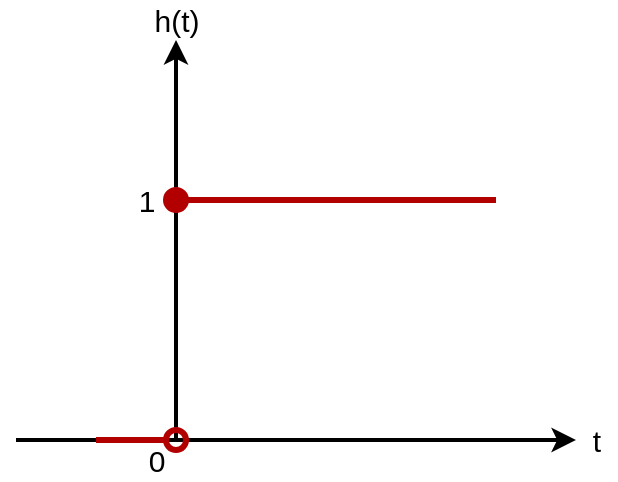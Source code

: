 <mxfile version="13.1.5" type="github">
  <diagram id="XEtuF3hW05S3xv201d80" name="Page-1">
    <mxGraphModel dx="981" dy="526" grid="0" gridSize="10" guides="1" tooltips="1" connect="1" arrows="1" fold="1" page="1" pageScale="1" pageWidth="1169" pageHeight="827" math="0" shadow="0">
      <root>
        <mxCell id="0" />
        <mxCell id="1" parent="0" />
        <mxCell id="hgWlrX5DVt9wwpUrlXR_-1" value="" style="endArrow=classic;html=1;strokeWidth=2;" edge="1" parent="1">
          <mxGeometry width="50" height="50" relative="1" as="geometry">
            <mxPoint x="560" y="440.0" as="sourcePoint" />
            <mxPoint x="560" y="240" as="targetPoint" />
          </mxGeometry>
        </mxCell>
        <mxCell id="hgWlrX5DVt9wwpUrlXR_-2" value="" style="endArrow=classic;html=1;strokeWidth=2;" edge="1" parent="1">
          <mxGeometry width="50" height="50" relative="1" as="geometry">
            <mxPoint x="480" y="440.0" as="sourcePoint" />
            <mxPoint x="760" y="440.0" as="targetPoint" />
          </mxGeometry>
        </mxCell>
        <mxCell id="hgWlrX5DVt9wwpUrlXR_-4" value="&lt;font style=&quot;font-size: 15px&quot;&gt;h(t)&lt;/font&gt;" style="text;html=1;align=center;verticalAlign=middle;resizable=0;points=[];autosize=1;" vertex="1" parent="1">
          <mxGeometry x="540" y="220" width="40" height="20" as="geometry" />
        </mxCell>
        <mxCell id="hgWlrX5DVt9wwpUrlXR_-5" value="&lt;font style=&quot;font-size: 15px&quot;&gt;t&lt;/font&gt;" style="text;html=1;align=center;verticalAlign=middle;resizable=0;points=[];autosize=1;" vertex="1" parent="1">
          <mxGeometry x="760" y="430" width="20" height="20" as="geometry" />
        </mxCell>
        <mxCell id="hgWlrX5DVt9wwpUrlXR_-6" value="&lt;font style=&quot;font-size: 15px&quot;&gt;1&lt;/font&gt;" style="text;html=1;align=center;verticalAlign=middle;resizable=0;points=[];autosize=1;" vertex="1" parent="1">
          <mxGeometry x="535" y="310" width="20" height="20" as="geometry" />
        </mxCell>
        <mxCell id="hgWlrX5DVt9wwpUrlXR_-7" value="&lt;font style=&quot;font-size: 15px&quot;&gt;0&lt;/font&gt;" style="text;html=1;align=center;verticalAlign=middle;resizable=0;points=[];autosize=1;" vertex="1" parent="1">
          <mxGeometry x="540" y="440" width="20" height="20" as="geometry" />
        </mxCell>
        <mxCell id="hgWlrX5DVt9wwpUrlXR_-11" value="" style="endArrow=none;html=1;endFill=0;startArrow=oval;startFill=1;fillColor=#e51400;strokeColor=#B20000;strokeWidth=3;startSize=10;" edge="1" parent="1">
          <mxGeometry width="50" height="50" relative="1" as="geometry">
            <mxPoint x="560" y="320" as="sourcePoint" />
            <mxPoint x="720" y="320" as="targetPoint" />
          </mxGeometry>
        </mxCell>
        <mxCell id="hgWlrX5DVt9wwpUrlXR_-12" value="" style="endArrow=oval;html=1;strokeWidth=3;fillColor=#e51400;strokeColor=#B20000;endFill=0;targetPerimeterSpacing=0;endSize=10;" edge="1" parent="1">
          <mxGeometry width="50" height="50" relative="1" as="geometry">
            <mxPoint x="520" y="440" as="sourcePoint" />
            <mxPoint x="560" y="440" as="targetPoint" />
          </mxGeometry>
        </mxCell>
      </root>
    </mxGraphModel>
  </diagram>
</mxfile>
